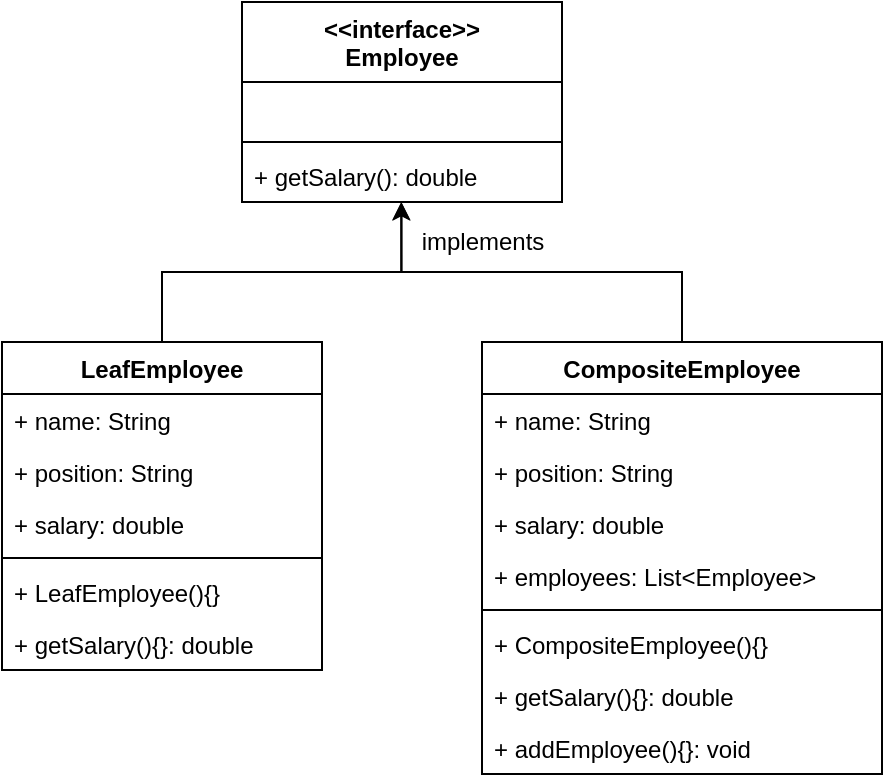 <mxfile version="20.2.6" type="device"><diagram id="O0yDnigxhfClEoDn5o0u" name="Page-1"><mxGraphModel dx="1038" dy="547" grid="1" gridSize="10" guides="1" tooltips="1" connect="1" arrows="1" fold="1" page="1" pageScale="1" pageWidth="827" pageHeight="1169" math="0" shadow="0"><root><mxCell id="0"/><mxCell id="1" parent="0"/><mxCell id="5Bd98gY-R_4iB3mKgIw6-3" value="&lt;&lt;interface&gt;&gt;&#10;Employee" style="swimlane;fontStyle=1;align=center;verticalAlign=top;childLayout=stackLayout;horizontal=1;startSize=40;horizontalStack=0;resizeParent=1;resizeParentMax=0;resizeLast=0;collapsible=1;marginBottom=0;fillColor=none;" parent="1" vertex="1"><mxGeometry x="320" y="70" width="160" height="100" as="geometry"/></mxCell><mxCell id="5Bd98gY-R_4iB3mKgIw6-4" value=" " style="text;fillColor=none;align=left;verticalAlign=top;spacingLeft=4;spacingRight=4;overflow=hidden;rotatable=0;points=[[0,0.5],[1,0.5]];portConstraint=eastwest;" parent="5Bd98gY-R_4iB3mKgIw6-3" vertex="1"><mxGeometry y="40" width="160" height="26" as="geometry"/></mxCell><mxCell id="5Bd98gY-R_4iB3mKgIw6-5" value="" style="line;strokeWidth=1;fillColor=none;align=left;verticalAlign=middle;spacingTop=-1;spacingLeft=3;spacingRight=3;rotatable=0;labelPosition=right;points=[];portConstraint=eastwest;" parent="5Bd98gY-R_4iB3mKgIw6-3" vertex="1"><mxGeometry y="66" width="160" height="8" as="geometry"/></mxCell><mxCell id="5Bd98gY-R_4iB3mKgIw6-6" value="+ getSalary(): double" style="text;fillColor=none;align=left;verticalAlign=top;spacingLeft=4;spacingRight=4;overflow=hidden;rotatable=0;points=[[0,0.5],[1,0.5]];portConstraint=eastwest;" parent="5Bd98gY-R_4iB3mKgIw6-3" vertex="1"><mxGeometry y="74" width="160" height="26" as="geometry"/></mxCell><mxCell id="oj_YUERFIWipJlXl6m3--1" style="edgeStyle=orthogonalEdgeStyle;rounded=0;orthogonalLoop=1;jettySize=auto;html=1;entryX=0.498;entryY=1.009;entryDx=0;entryDy=0;entryPerimeter=0;fillColor=none;" parent="1" source="5Bd98gY-R_4iB3mKgIw6-13" target="5Bd98gY-R_4iB3mKgIw6-6" edge="1"><mxGeometry relative="1" as="geometry"/></mxCell><mxCell id="5Bd98gY-R_4iB3mKgIw6-13" value="LeafEmployee" style="swimlane;fontStyle=1;align=center;verticalAlign=top;childLayout=stackLayout;horizontal=1;startSize=26;horizontalStack=0;resizeParent=1;resizeParentMax=0;resizeLast=0;collapsible=1;marginBottom=0;fillColor=none;" parent="1" vertex="1"><mxGeometry x="200" y="240" width="160" height="164" as="geometry"/></mxCell><mxCell id="5Bd98gY-R_4iB3mKgIw6-14" value="+ name: String" style="text;fillColor=none;align=left;verticalAlign=top;spacingLeft=4;spacingRight=4;overflow=hidden;rotatable=0;points=[[0,0.5],[1,0.5]];portConstraint=eastwest;" parent="5Bd98gY-R_4iB3mKgIw6-13" vertex="1"><mxGeometry y="26" width="160" height="26" as="geometry"/></mxCell><mxCell id="5Bd98gY-R_4iB3mKgIw6-20" value="+ position: String" style="text;fillColor=none;align=left;verticalAlign=top;spacingLeft=4;spacingRight=4;overflow=hidden;rotatable=0;points=[[0,0.5],[1,0.5]];portConstraint=eastwest;" parent="5Bd98gY-R_4iB3mKgIw6-13" vertex="1"><mxGeometry y="52" width="160" height="26" as="geometry"/></mxCell><mxCell id="5Bd98gY-R_4iB3mKgIw6-19" value="+ salary: double" style="text;fillColor=none;align=left;verticalAlign=top;spacingLeft=4;spacingRight=4;overflow=hidden;rotatable=0;points=[[0,0.5],[1,0.5]];portConstraint=eastwest;" parent="5Bd98gY-R_4iB3mKgIw6-13" vertex="1"><mxGeometry y="78" width="160" height="26" as="geometry"/></mxCell><mxCell id="5Bd98gY-R_4iB3mKgIw6-15" value="" style="line;strokeWidth=1;fillColor=none;align=left;verticalAlign=middle;spacingTop=-1;spacingLeft=3;spacingRight=3;rotatable=0;labelPosition=right;points=[];portConstraint=eastwest;" parent="5Bd98gY-R_4iB3mKgIw6-13" vertex="1"><mxGeometry y="104" width="160" height="8" as="geometry"/></mxCell><mxCell id="5Bd98gY-R_4iB3mKgIw6-16" value="+ LeafEmployee(){}" style="text;fillColor=none;align=left;verticalAlign=top;spacingLeft=4;spacingRight=4;overflow=hidden;rotatable=0;points=[[0,0.5],[1,0.5]];portConstraint=eastwest;" parent="5Bd98gY-R_4iB3mKgIw6-13" vertex="1"><mxGeometry y="112" width="160" height="26" as="geometry"/></mxCell><mxCell id="5Bd98gY-R_4iB3mKgIw6-21" value="+ getSalary(){}: double" style="text;fillColor=none;align=left;verticalAlign=top;spacingLeft=4;spacingRight=4;overflow=hidden;rotatable=0;points=[[0,0.5],[1,0.5]];portConstraint=eastwest;" parent="5Bd98gY-R_4iB3mKgIw6-13" vertex="1"><mxGeometry y="138" width="160" height="26" as="geometry"/></mxCell><mxCell id="oj_YUERFIWipJlXl6m3--2" style="edgeStyle=orthogonalEdgeStyle;rounded=0;orthogonalLoop=1;jettySize=auto;html=1;entryX=0.498;entryY=0.997;entryDx=0;entryDy=0;entryPerimeter=0;fillColor=none;" parent="1" source="5Bd98gY-R_4iB3mKgIw6-22" target="5Bd98gY-R_4iB3mKgIw6-6" edge="1"><mxGeometry relative="1" as="geometry"/></mxCell><mxCell id="5Bd98gY-R_4iB3mKgIw6-22" value="CompositeEmployee" style="swimlane;fontStyle=1;align=center;verticalAlign=top;childLayout=stackLayout;horizontal=1;startSize=26;horizontalStack=0;resizeParent=1;resizeParentMax=0;resizeLast=0;collapsible=1;marginBottom=0;fillColor=none;" parent="1" vertex="1"><mxGeometry x="440" y="240" width="200" height="216" as="geometry"><mxRectangle x="400" y="400" width="160" height="30" as="alternateBounds"/></mxGeometry></mxCell><mxCell id="5Bd98gY-R_4iB3mKgIw6-23" value="+ name: String" style="text;fillColor=none;align=left;verticalAlign=top;spacingLeft=4;spacingRight=4;overflow=hidden;rotatable=0;points=[[0,0.5],[1,0.5]];portConstraint=eastwest;" parent="5Bd98gY-R_4iB3mKgIw6-22" vertex="1"><mxGeometry y="26" width="200" height="26" as="geometry"/></mxCell><mxCell id="5Bd98gY-R_4iB3mKgIw6-24" value="+ position: String" style="text;fillColor=none;align=left;verticalAlign=top;spacingLeft=4;spacingRight=4;overflow=hidden;rotatable=0;points=[[0,0.5],[1,0.5]];portConstraint=eastwest;" parent="5Bd98gY-R_4iB3mKgIw6-22" vertex="1"><mxGeometry y="52" width="200" height="26" as="geometry"/></mxCell><mxCell id="5Bd98gY-R_4iB3mKgIw6-25" value="+ salary: double" style="text;fillColor=none;align=left;verticalAlign=top;spacingLeft=4;spacingRight=4;overflow=hidden;rotatable=0;points=[[0,0.5],[1,0.5]];portConstraint=eastwest;" parent="5Bd98gY-R_4iB3mKgIw6-22" vertex="1"><mxGeometry y="78" width="200" height="26" as="geometry"/></mxCell><mxCell id="5Bd98gY-R_4iB3mKgIw6-29" value="+ employees: List&lt;Employee&gt;" style="text;fillColor=none;align=left;verticalAlign=top;spacingLeft=4;spacingRight=4;overflow=hidden;rotatable=0;points=[[0,0.5],[1,0.5]];portConstraint=eastwest;" parent="5Bd98gY-R_4iB3mKgIw6-22" vertex="1"><mxGeometry y="104" width="200" height="26" as="geometry"/></mxCell><mxCell id="5Bd98gY-R_4iB3mKgIw6-26" value="" style="line;strokeWidth=1;fillColor=none;align=left;verticalAlign=middle;spacingTop=-1;spacingLeft=3;spacingRight=3;rotatable=0;labelPosition=right;points=[];portConstraint=eastwest;" parent="5Bd98gY-R_4iB3mKgIw6-22" vertex="1"><mxGeometry y="130" width="200" height="8" as="geometry"/></mxCell><mxCell id="5Bd98gY-R_4iB3mKgIw6-27" value="+ CompositeEmployee(){}" style="text;fillColor=none;align=left;verticalAlign=top;spacingLeft=4;spacingRight=4;overflow=hidden;rotatable=0;points=[[0,0.5],[1,0.5]];portConstraint=eastwest;" parent="5Bd98gY-R_4iB3mKgIw6-22" vertex="1"><mxGeometry y="138" width="200" height="26" as="geometry"/></mxCell><mxCell id="5Bd98gY-R_4iB3mKgIw6-28" value="+ getSalary(){}: double" style="text;fillColor=none;align=left;verticalAlign=top;spacingLeft=4;spacingRight=4;overflow=hidden;rotatable=0;points=[[0,0.5],[1,0.5]];portConstraint=eastwest;" parent="5Bd98gY-R_4iB3mKgIw6-22" vertex="1"><mxGeometry y="164" width="200" height="26" as="geometry"/></mxCell><mxCell id="5Bd98gY-R_4iB3mKgIw6-30" value="+ addEmployee(){}: void" style="text;fillColor=none;align=left;verticalAlign=top;spacingLeft=4;spacingRight=4;overflow=hidden;rotatable=0;points=[[0,0.5],[1,0.5]];portConstraint=eastwest;" parent="5Bd98gY-R_4iB3mKgIw6-22" vertex="1"><mxGeometry y="190" width="200" height="26" as="geometry"/></mxCell><mxCell id="5Bd98gY-R_4iB3mKgIw6-35" value="implements" style="text;html=1;align=center;verticalAlign=middle;resizable=0;points=[];autosize=1;fillColor=none;" parent="1" vertex="1"><mxGeometry x="400" y="175" width="80" height="30" as="geometry"/></mxCell></root></mxGraphModel></diagram></mxfile>